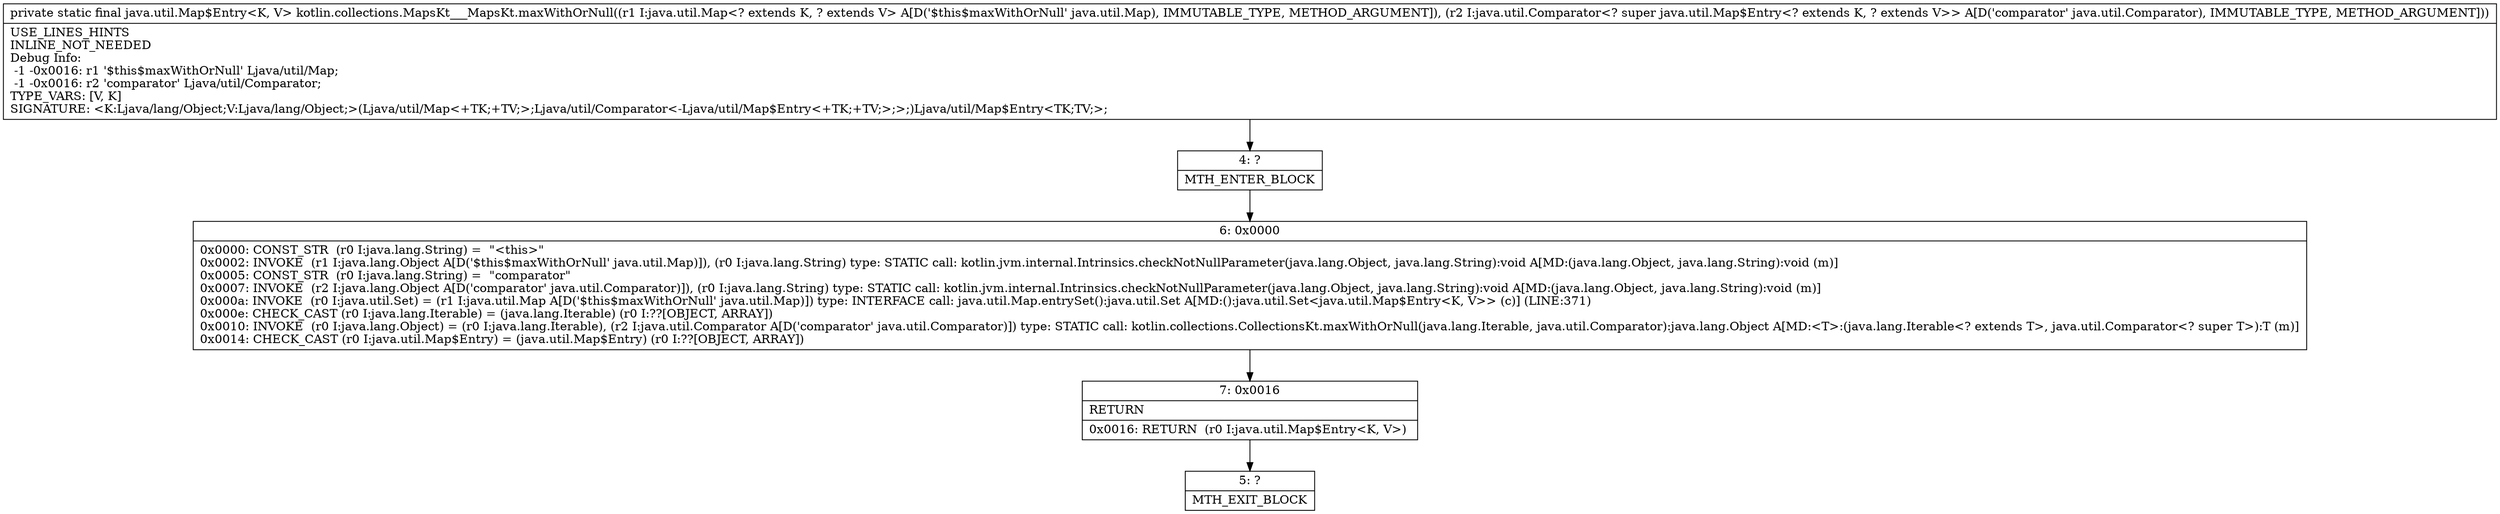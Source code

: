 digraph "CFG forkotlin.collections.MapsKt___MapsKt.maxWithOrNull(Ljava\/util\/Map;Ljava\/util\/Comparator;)Ljava\/util\/Map$Entry;" {
Node_4 [shape=record,label="{4\:\ ?|MTH_ENTER_BLOCK\l}"];
Node_6 [shape=record,label="{6\:\ 0x0000|0x0000: CONST_STR  (r0 I:java.lang.String) =  \"\<this\>\" \l0x0002: INVOKE  (r1 I:java.lang.Object A[D('$this$maxWithOrNull' java.util.Map)]), (r0 I:java.lang.String) type: STATIC call: kotlin.jvm.internal.Intrinsics.checkNotNullParameter(java.lang.Object, java.lang.String):void A[MD:(java.lang.Object, java.lang.String):void (m)]\l0x0005: CONST_STR  (r0 I:java.lang.String) =  \"comparator\" \l0x0007: INVOKE  (r2 I:java.lang.Object A[D('comparator' java.util.Comparator)]), (r0 I:java.lang.String) type: STATIC call: kotlin.jvm.internal.Intrinsics.checkNotNullParameter(java.lang.Object, java.lang.String):void A[MD:(java.lang.Object, java.lang.String):void (m)]\l0x000a: INVOKE  (r0 I:java.util.Set) = (r1 I:java.util.Map A[D('$this$maxWithOrNull' java.util.Map)]) type: INTERFACE call: java.util.Map.entrySet():java.util.Set A[MD:():java.util.Set\<java.util.Map$Entry\<K, V\>\> (c)] (LINE:371)\l0x000e: CHECK_CAST (r0 I:java.lang.Iterable) = (java.lang.Iterable) (r0 I:??[OBJECT, ARRAY]) \l0x0010: INVOKE  (r0 I:java.lang.Object) = (r0 I:java.lang.Iterable), (r2 I:java.util.Comparator A[D('comparator' java.util.Comparator)]) type: STATIC call: kotlin.collections.CollectionsKt.maxWithOrNull(java.lang.Iterable, java.util.Comparator):java.lang.Object A[MD:\<T\>:(java.lang.Iterable\<? extends T\>, java.util.Comparator\<? super T\>):T (m)]\l0x0014: CHECK_CAST (r0 I:java.util.Map$Entry) = (java.util.Map$Entry) (r0 I:??[OBJECT, ARRAY]) \l}"];
Node_7 [shape=record,label="{7\:\ 0x0016|RETURN\l|0x0016: RETURN  (r0 I:java.util.Map$Entry\<K, V\>) \l}"];
Node_5 [shape=record,label="{5\:\ ?|MTH_EXIT_BLOCK\l}"];
MethodNode[shape=record,label="{private static final java.util.Map$Entry\<K, V\> kotlin.collections.MapsKt___MapsKt.maxWithOrNull((r1 I:java.util.Map\<? extends K, ? extends V\> A[D('$this$maxWithOrNull' java.util.Map), IMMUTABLE_TYPE, METHOD_ARGUMENT]), (r2 I:java.util.Comparator\<? super java.util.Map$Entry\<? extends K, ? extends V\>\> A[D('comparator' java.util.Comparator), IMMUTABLE_TYPE, METHOD_ARGUMENT]))  | USE_LINES_HINTS\lINLINE_NOT_NEEDED\lDebug Info:\l  \-1 \-0x0016: r1 '$this$maxWithOrNull' Ljava\/util\/Map;\l  \-1 \-0x0016: r2 'comparator' Ljava\/util\/Comparator;\lTYPE_VARS: [V, K]\lSIGNATURE: \<K:Ljava\/lang\/Object;V:Ljava\/lang\/Object;\>(Ljava\/util\/Map\<+TK;+TV;\>;Ljava\/util\/Comparator\<\-Ljava\/util\/Map$Entry\<+TK;+TV;\>;\>;)Ljava\/util\/Map$Entry\<TK;TV;\>;\l}"];
MethodNode -> Node_4;Node_4 -> Node_6;
Node_6 -> Node_7;
Node_7 -> Node_5;
}

